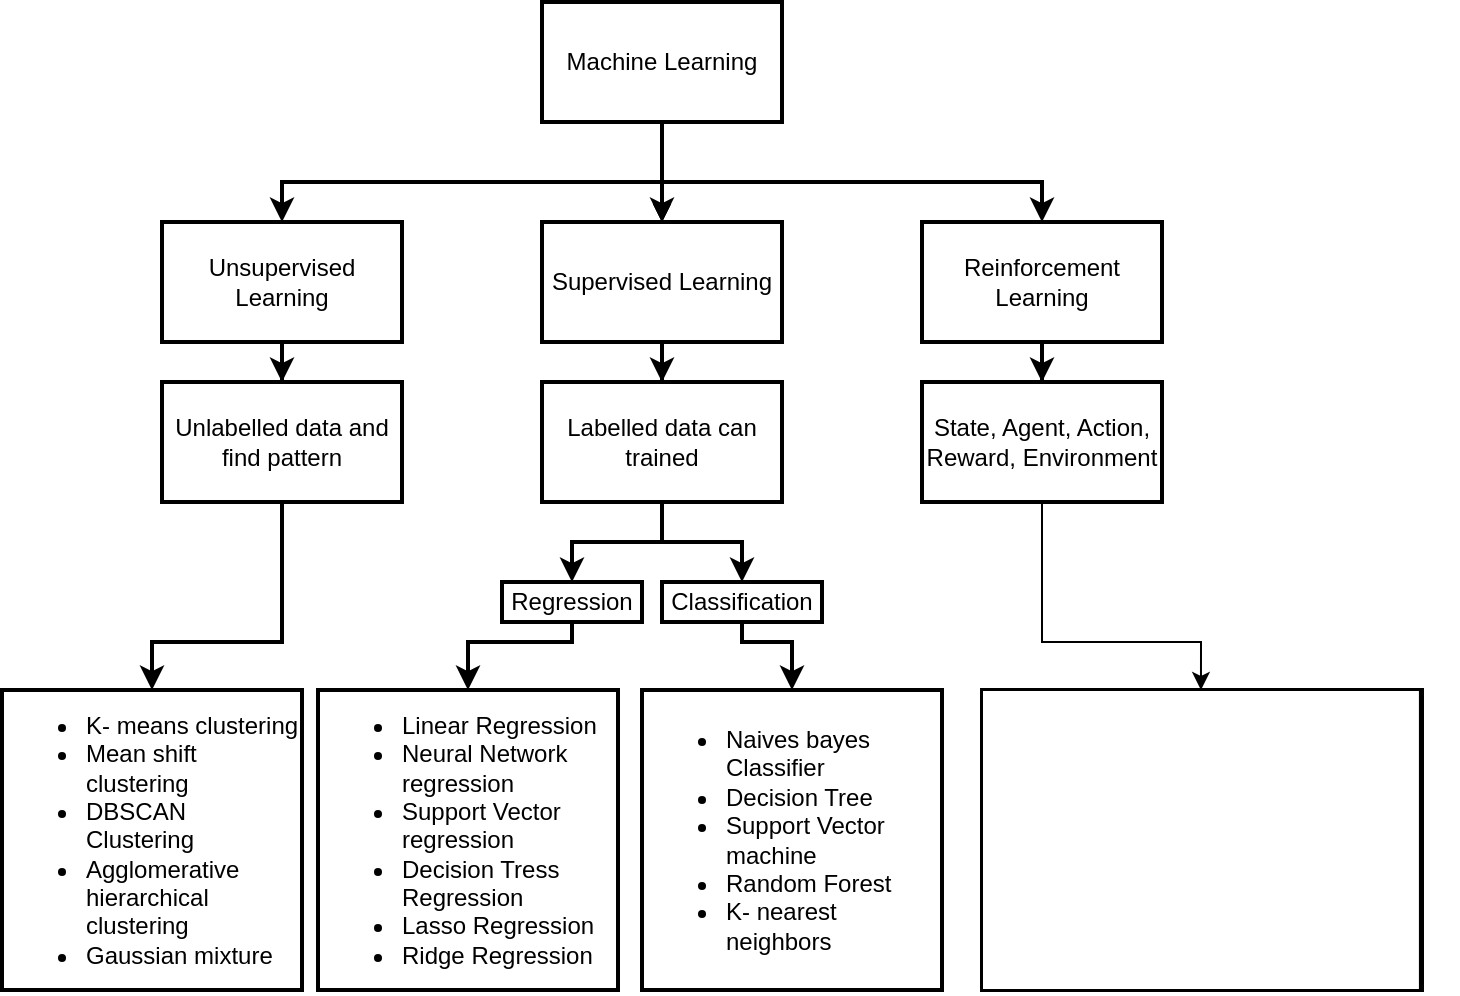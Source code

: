 <mxfile version="21.5.0" type="github">
  <diagram name="Page-1" id="tcuBk5lwrKn6pOtDavcS">
    <mxGraphModel dx="838" dy="483" grid="1" gridSize="10" guides="1" tooltips="1" connect="1" arrows="1" fold="1" page="1" pageScale="1" pageWidth="1169" pageHeight="827" math="0" shadow="0">
      <root>
        <mxCell id="0" />
        <mxCell id="1" parent="0" />
        <mxCell id="RYXvHmkfxahkaSeMc-fz-11" value="" style="edgeStyle=orthogonalEdgeStyle;rounded=0;orthogonalLoop=1;jettySize=auto;html=1;entryX=0.5;entryY=0;entryDx=0;entryDy=0;labelBackgroundColor=none;fontColor=default;strokeWidth=2;" edge="1" parent="1" source="RYXvHmkfxahkaSeMc-fz-1" target="RYXvHmkfxahkaSeMc-fz-16">
          <mxGeometry relative="1" as="geometry">
            <mxPoint x="620" y="300" as="targetPoint" />
          </mxGeometry>
        </mxCell>
        <mxCell id="RYXvHmkfxahkaSeMc-fz-1" value="Reinforcement Learning" style="rounded=0;whiteSpace=wrap;html=1;labelBackgroundColor=none;strokeWidth=2;" vertex="1" parent="1">
          <mxGeometry x="560" y="180" width="120" height="60" as="geometry" />
        </mxCell>
        <mxCell id="RYXvHmkfxahkaSeMc-fz-7" style="edgeStyle=orthogonalEdgeStyle;rounded=0;orthogonalLoop=1;jettySize=auto;html=1;entryX=0.5;entryY=0;entryDx=0;entryDy=0;exitX=0.5;exitY=1;exitDx=0;exitDy=0;labelBackgroundColor=none;fontColor=default;strokeWidth=2;" edge="1" parent="1" source="RYXvHmkfxahkaSeMc-fz-4" target="RYXvHmkfxahkaSeMc-fz-6">
          <mxGeometry relative="1" as="geometry">
            <Array as="points">
              <mxPoint x="430" y="160" />
              <mxPoint x="240" y="160" />
            </Array>
          </mxGeometry>
        </mxCell>
        <mxCell id="RYXvHmkfxahkaSeMc-fz-8" style="edgeStyle=orthogonalEdgeStyle;rounded=0;orthogonalLoop=1;jettySize=auto;html=1;entryX=0.5;entryY=0;entryDx=0;entryDy=0;labelBackgroundColor=none;fontColor=default;strokeWidth=2;" edge="1" parent="1" source="RYXvHmkfxahkaSeMc-fz-4" target="RYXvHmkfxahkaSeMc-fz-5">
          <mxGeometry relative="1" as="geometry" />
        </mxCell>
        <mxCell id="RYXvHmkfxahkaSeMc-fz-9" style="edgeStyle=orthogonalEdgeStyle;rounded=0;orthogonalLoop=1;jettySize=auto;html=1;entryX=0.5;entryY=0;entryDx=0;entryDy=0;labelBackgroundColor=none;fontColor=default;strokeWidth=2;exitX=0.5;exitY=1;exitDx=0;exitDy=0;exitPerimeter=0;" edge="1" parent="1" source="RYXvHmkfxahkaSeMc-fz-4" target="RYXvHmkfxahkaSeMc-fz-1">
          <mxGeometry relative="1" as="geometry">
            <mxPoint x="440" y="140" as="sourcePoint" />
            <Array as="points">
              <mxPoint x="430" y="160" />
              <mxPoint x="620" y="160" />
            </Array>
          </mxGeometry>
        </mxCell>
        <mxCell id="RYXvHmkfxahkaSeMc-fz-57" value="" style="edgeStyle=orthogonalEdgeStyle;rounded=0;orthogonalLoop=1;jettySize=auto;html=1;labelBackgroundColor=none;fontColor=default;" edge="1" parent="1" source="RYXvHmkfxahkaSeMc-fz-4" target="RYXvHmkfxahkaSeMc-fz-5">
          <mxGeometry relative="1" as="geometry" />
        </mxCell>
        <mxCell id="RYXvHmkfxahkaSeMc-fz-58" value="" style="edgeStyle=orthogonalEdgeStyle;rounded=0;orthogonalLoop=1;jettySize=auto;html=1;labelBackgroundColor=none;fontColor=default;" edge="1" parent="1" source="RYXvHmkfxahkaSeMc-fz-4" target="RYXvHmkfxahkaSeMc-fz-5">
          <mxGeometry relative="1" as="geometry" />
        </mxCell>
        <mxCell id="RYXvHmkfxahkaSeMc-fz-4" value="Machine Learning" style="rounded=0;whiteSpace=wrap;html=1;labelBackgroundColor=none;strokeWidth=2;" vertex="1" parent="1">
          <mxGeometry x="370" y="70" width="120" height="60" as="geometry" />
        </mxCell>
        <mxCell id="RYXvHmkfxahkaSeMc-fz-13" value="" style="edgeStyle=orthogonalEdgeStyle;rounded=0;orthogonalLoop=1;jettySize=auto;html=1;labelBackgroundColor=none;fontColor=default;strokeWidth=2;" edge="1" parent="1" source="RYXvHmkfxahkaSeMc-fz-5" target="RYXvHmkfxahkaSeMc-fz-12">
          <mxGeometry relative="1" as="geometry" />
        </mxCell>
        <mxCell id="RYXvHmkfxahkaSeMc-fz-5" value="Supervised Learning" style="rounded=0;whiteSpace=wrap;html=1;labelBackgroundColor=none;strokeWidth=2;" vertex="1" parent="1">
          <mxGeometry x="370" y="180" width="120" height="60" as="geometry" />
        </mxCell>
        <mxCell id="RYXvHmkfxahkaSeMc-fz-15" value="" style="edgeStyle=orthogonalEdgeStyle;rounded=0;orthogonalLoop=1;jettySize=auto;html=1;labelBackgroundColor=none;fontColor=default;strokeWidth=2;" edge="1" parent="1" source="RYXvHmkfxahkaSeMc-fz-6" target="RYXvHmkfxahkaSeMc-fz-14">
          <mxGeometry relative="1" as="geometry" />
        </mxCell>
        <mxCell id="RYXvHmkfxahkaSeMc-fz-6" value="Unsupervised Learning" style="rounded=0;whiteSpace=wrap;html=1;labelBackgroundColor=none;strokeWidth=2;" vertex="1" parent="1">
          <mxGeometry x="180" y="180" width="120" height="60" as="geometry" />
        </mxCell>
        <mxCell id="RYXvHmkfxahkaSeMc-fz-30" value="" style="edgeStyle=orthogonalEdgeStyle;rounded=0;orthogonalLoop=1;jettySize=auto;html=1;labelBackgroundColor=none;fontColor=default;strokeWidth=2;" edge="1" parent="1" source="RYXvHmkfxahkaSeMc-fz-12" target="RYXvHmkfxahkaSeMc-fz-26">
          <mxGeometry relative="1" as="geometry">
            <Array as="points">
              <mxPoint x="430" y="340" />
              <mxPoint x="385" y="340" />
            </Array>
          </mxGeometry>
        </mxCell>
        <mxCell id="RYXvHmkfxahkaSeMc-fz-34" style="edgeStyle=orthogonalEdgeStyle;rounded=0;orthogonalLoop=1;jettySize=auto;html=1;entryX=0.5;entryY=0;entryDx=0;entryDy=0;labelBackgroundColor=none;fontColor=default;strokeWidth=2;" edge="1" parent="1" source="RYXvHmkfxahkaSeMc-fz-12" target="RYXvHmkfxahkaSeMc-fz-31">
          <mxGeometry relative="1" as="geometry">
            <Array as="points">
              <mxPoint x="430" y="340" />
              <mxPoint x="470" y="340" />
            </Array>
          </mxGeometry>
        </mxCell>
        <mxCell id="RYXvHmkfxahkaSeMc-fz-12" value="Labelled data can trained" style="rounded=0;whiteSpace=wrap;html=1;labelBackgroundColor=none;strokeWidth=2;" vertex="1" parent="1">
          <mxGeometry x="370" y="260" width="120" height="60" as="geometry" />
        </mxCell>
        <mxCell id="RYXvHmkfxahkaSeMc-fz-41" style="edgeStyle=orthogonalEdgeStyle;rounded=0;orthogonalLoop=1;jettySize=auto;html=1;exitX=0.5;exitY=1;exitDx=0;exitDy=0;entryX=0.5;entryY=0;entryDx=0;entryDy=0;labelBackgroundColor=none;fontColor=default;strokeWidth=2;" edge="1" parent="1" source="RYXvHmkfxahkaSeMc-fz-14" target="RYXvHmkfxahkaSeMc-fz-40">
          <mxGeometry relative="1" as="geometry">
            <Array as="points">
              <mxPoint x="240" y="390" />
              <mxPoint x="175" y="390" />
            </Array>
          </mxGeometry>
        </mxCell>
        <mxCell id="RYXvHmkfxahkaSeMc-fz-14" value="Unlabelled data and find pattern" style="whiteSpace=wrap;html=1;rounded=0;labelBackgroundColor=none;strokeWidth=2;" vertex="1" parent="1">
          <mxGeometry x="180" y="260" width="120" height="60" as="geometry" />
        </mxCell>
        <mxCell id="RYXvHmkfxahkaSeMc-fz-61" style="edgeStyle=orthogonalEdgeStyle;rounded=0;orthogonalLoop=1;jettySize=auto;html=1;entryX=0.5;entryY=0;entryDx=0;entryDy=0;" edge="1" parent="1" source="RYXvHmkfxahkaSeMc-fz-16" target="RYXvHmkfxahkaSeMc-fz-17">
          <mxGeometry relative="1" as="geometry">
            <Array as="points">
              <mxPoint x="620" y="390" />
              <mxPoint x="700" y="390" />
            </Array>
          </mxGeometry>
        </mxCell>
        <mxCell id="RYXvHmkfxahkaSeMc-fz-16" value="State, Agent, Action, Reward, Environment" style="rounded=0;whiteSpace=wrap;html=1;labelBackgroundColor=none;strokeWidth=2;" vertex="1" parent="1">
          <mxGeometry x="560" y="260" width="120" height="60" as="geometry" />
        </mxCell>
        <mxCell id="RYXvHmkfxahkaSeMc-fz-55" style="edgeStyle=orthogonalEdgeStyle;rounded=0;orthogonalLoop=1;jettySize=auto;html=1;entryX=0.5;entryY=0;entryDx=0;entryDy=0;labelBackgroundColor=none;strokeWidth=2;fontColor=default;" edge="1" parent="1" source="RYXvHmkfxahkaSeMc-fz-26" target="RYXvHmkfxahkaSeMc-fz-49">
          <mxGeometry relative="1" as="geometry">
            <Array as="points">
              <mxPoint x="385" y="390" />
              <mxPoint x="333" y="390" />
            </Array>
          </mxGeometry>
        </mxCell>
        <mxCell id="RYXvHmkfxahkaSeMc-fz-26" value="Regression" style="whiteSpace=wrap;html=1;rounded=0;labelBackgroundColor=none;strokeWidth=2;" vertex="1" parent="1">
          <mxGeometry x="350" y="360" width="70" height="20" as="geometry" />
        </mxCell>
        <mxCell id="RYXvHmkfxahkaSeMc-fz-38" style="edgeStyle=orthogonalEdgeStyle;rounded=0;orthogonalLoop=1;jettySize=auto;html=1;labelBackgroundColor=none;fontColor=default;entryX=0.5;entryY=0;entryDx=0;entryDy=0;strokeWidth=2;" edge="1" parent="1" source="RYXvHmkfxahkaSeMc-fz-31" target="RYXvHmkfxahkaSeMc-fz-50">
          <mxGeometry relative="1" as="geometry">
            <mxPoint x="495" y="420" as="targetPoint" />
            <Array as="points">
              <mxPoint x="470" y="390" />
              <mxPoint x="495" y="390" />
            </Array>
          </mxGeometry>
        </mxCell>
        <mxCell id="RYXvHmkfxahkaSeMc-fz-31" value="Classification" style="whiteSpace=wrap;html=1;rounded=0;labelBackgroundColor=none;strokeWidth=2;" vertex="1" parent="1">
          <mxGeometry x="430" y="360" width="80" height="20" as="geometry" />
        </mxCell>
        <mxCell id="RYXvHmkfxahkaSeMc-fz-40" value="&lt;ul&gt;&lt;li&gt;K- means clustering&lt;/li&gt;&lt;li&gt;Mean shift clustering&lt;/li&gt;&lt;li&gt;DBSCAN Clustering&amp;nbsp;&lt;/li&gt;&lt;li&gt;Agglomerative hierarchical clustering&lt;/li&gt;&lt;li&gt;Gaussian mixture&lt;/li&gt;&lt;/ul&gt;" style="whiteSpace=wrap;html=1;rounded=0;align=left;labelBackgroundColor=none;strokeWidth=2;" vertex="1" parent="1">
          <mxGeometry x="100" y="414" width="150" height="150" as="geometry" />
        </mxCell>
        <mxCell id="RYXvHmkfxahkaSeMc-fz-48" value="" style="group;labelBackgroundColor=none;verticalAlign=middle;fillColor=default;strokeColor=default;rounded=0;strokeWidth=2;container=0;" vertex="1" connectable="0" parent="1">
          <mxGeometry x="590" y="414" width="220" height="150" as="geometry" />
        </mxCell>
        <mxCell id="RYXvHmkfxahkaSeMc-fz-50" value="&lt;ul&gt;&lt;li&gt;Naives bayes Classifier&lt;/li&gt;&lt;li&gt;Decision Tree&amp;nbsp;&lt;/li&gt;&lt;li&gt;Support Vector machine&lt;/li&gt;&lt;li&gt;Random Forest&amp;nbsp;&lt;/li&gt;&lt;li&gt;K- nearest neighbors&amp;nbsp;&lt;/li&gt;&lt;/ul&gt;" style="whiteSpace=wrap;html=1;rounded=0;align=left;labelBackgroundColor=none;strokeWidth=2;" vertex="1" parent="1">
          <mxGeometry x="420" y="414" width="150" height="150" as="geometry" />
        </mxCell>
        <mxCell id="RYXvHmkfxahkaSeMc-fz-49" value="&lt;ul&gt;&lt;li&gt;Linear Regression&lt;/li&gt;&lt;li&gt;Neural Network regression&lt;/li&gt;&lt;li&gt;Support Vector regression&lt;/li&gt;&lt;li&gt;Decision Tress Regression&lt;/li&gt;&lt;li&gt;Lasso Regression&lt;/li&gt;&lt;li&gt;Ridge Regression&lt;/li&gt;&lt;/ul&gt;" style="whiteSpace=wrap;html=1;rounded=0;align=left;labelBackgroundColor=none;strokeWidth=2;" vertex="1" parent="1">
          <mxGeometry x="258" y="414" width="150" height="150" as="geometry" />
        </mxCell>
        <mxCell id="RYXvHmkfxahkaSeMc-fz-51" value="" style="group;labelBackgroundColor=none;" vertex="1" connectable="0" parent="1">
          <mxGeometry x="590" y="414" width="238" height="150" as="geometry" />
        </mxCell>
        <mxCell id="RYXvHmkfxahkaSeMc-fz-17" value="" style="rounded=0;whiteSpace=wrap;html=1;labelBackgroundColor=none;" vertex="1" parent="RYXvHmkfxahkaSeMc-fz-51">
          <mxGeometry width="218.96" height="150" as="geometry" />
        </mxCell>
        <mxCell id="RYXvHmkfxahkaSeMc-fz-25" value="" style="shape=image;imageAspect=0;aspect=fixed;verticalLabelPosition=bottom;verticalAlign=top;image=https://www.mdpi.com/applsci/applsci-12-12377/article_deploy/html/images/applsci-12-12377-g001.png;labelBackgroundColor=none;" vertex="1" parent="RYXvHmkfxahkaSeMc-fz-51">
          <mxGeometry x="17.012" y="10" width="184.936" height="123.76" as="geometry" />
        </mxCell>
        <mxCell id="RYXvHmkfxahkaSeMc-fz-59" value="" style="shape=image;imageAspect=0;aspect=fixed;verticalLabelPosition=bottom;verticalAlign=top;image=https://www.mdpi.com/applsci/applsci-12-12377/article_deploy/html/images/applsci-12-12377-g001.png;labelBackgroundColor=none;" vertex="1" parent="RYXvHmkfxahkaSeMc-fz-51">
          <mxGeometry x="12.35" y="10" width="194.26" height="130" as="geometry" />
        </mxCell>
      </root>
    </mxGraphModel>
  </diagram>
</mxfile>
